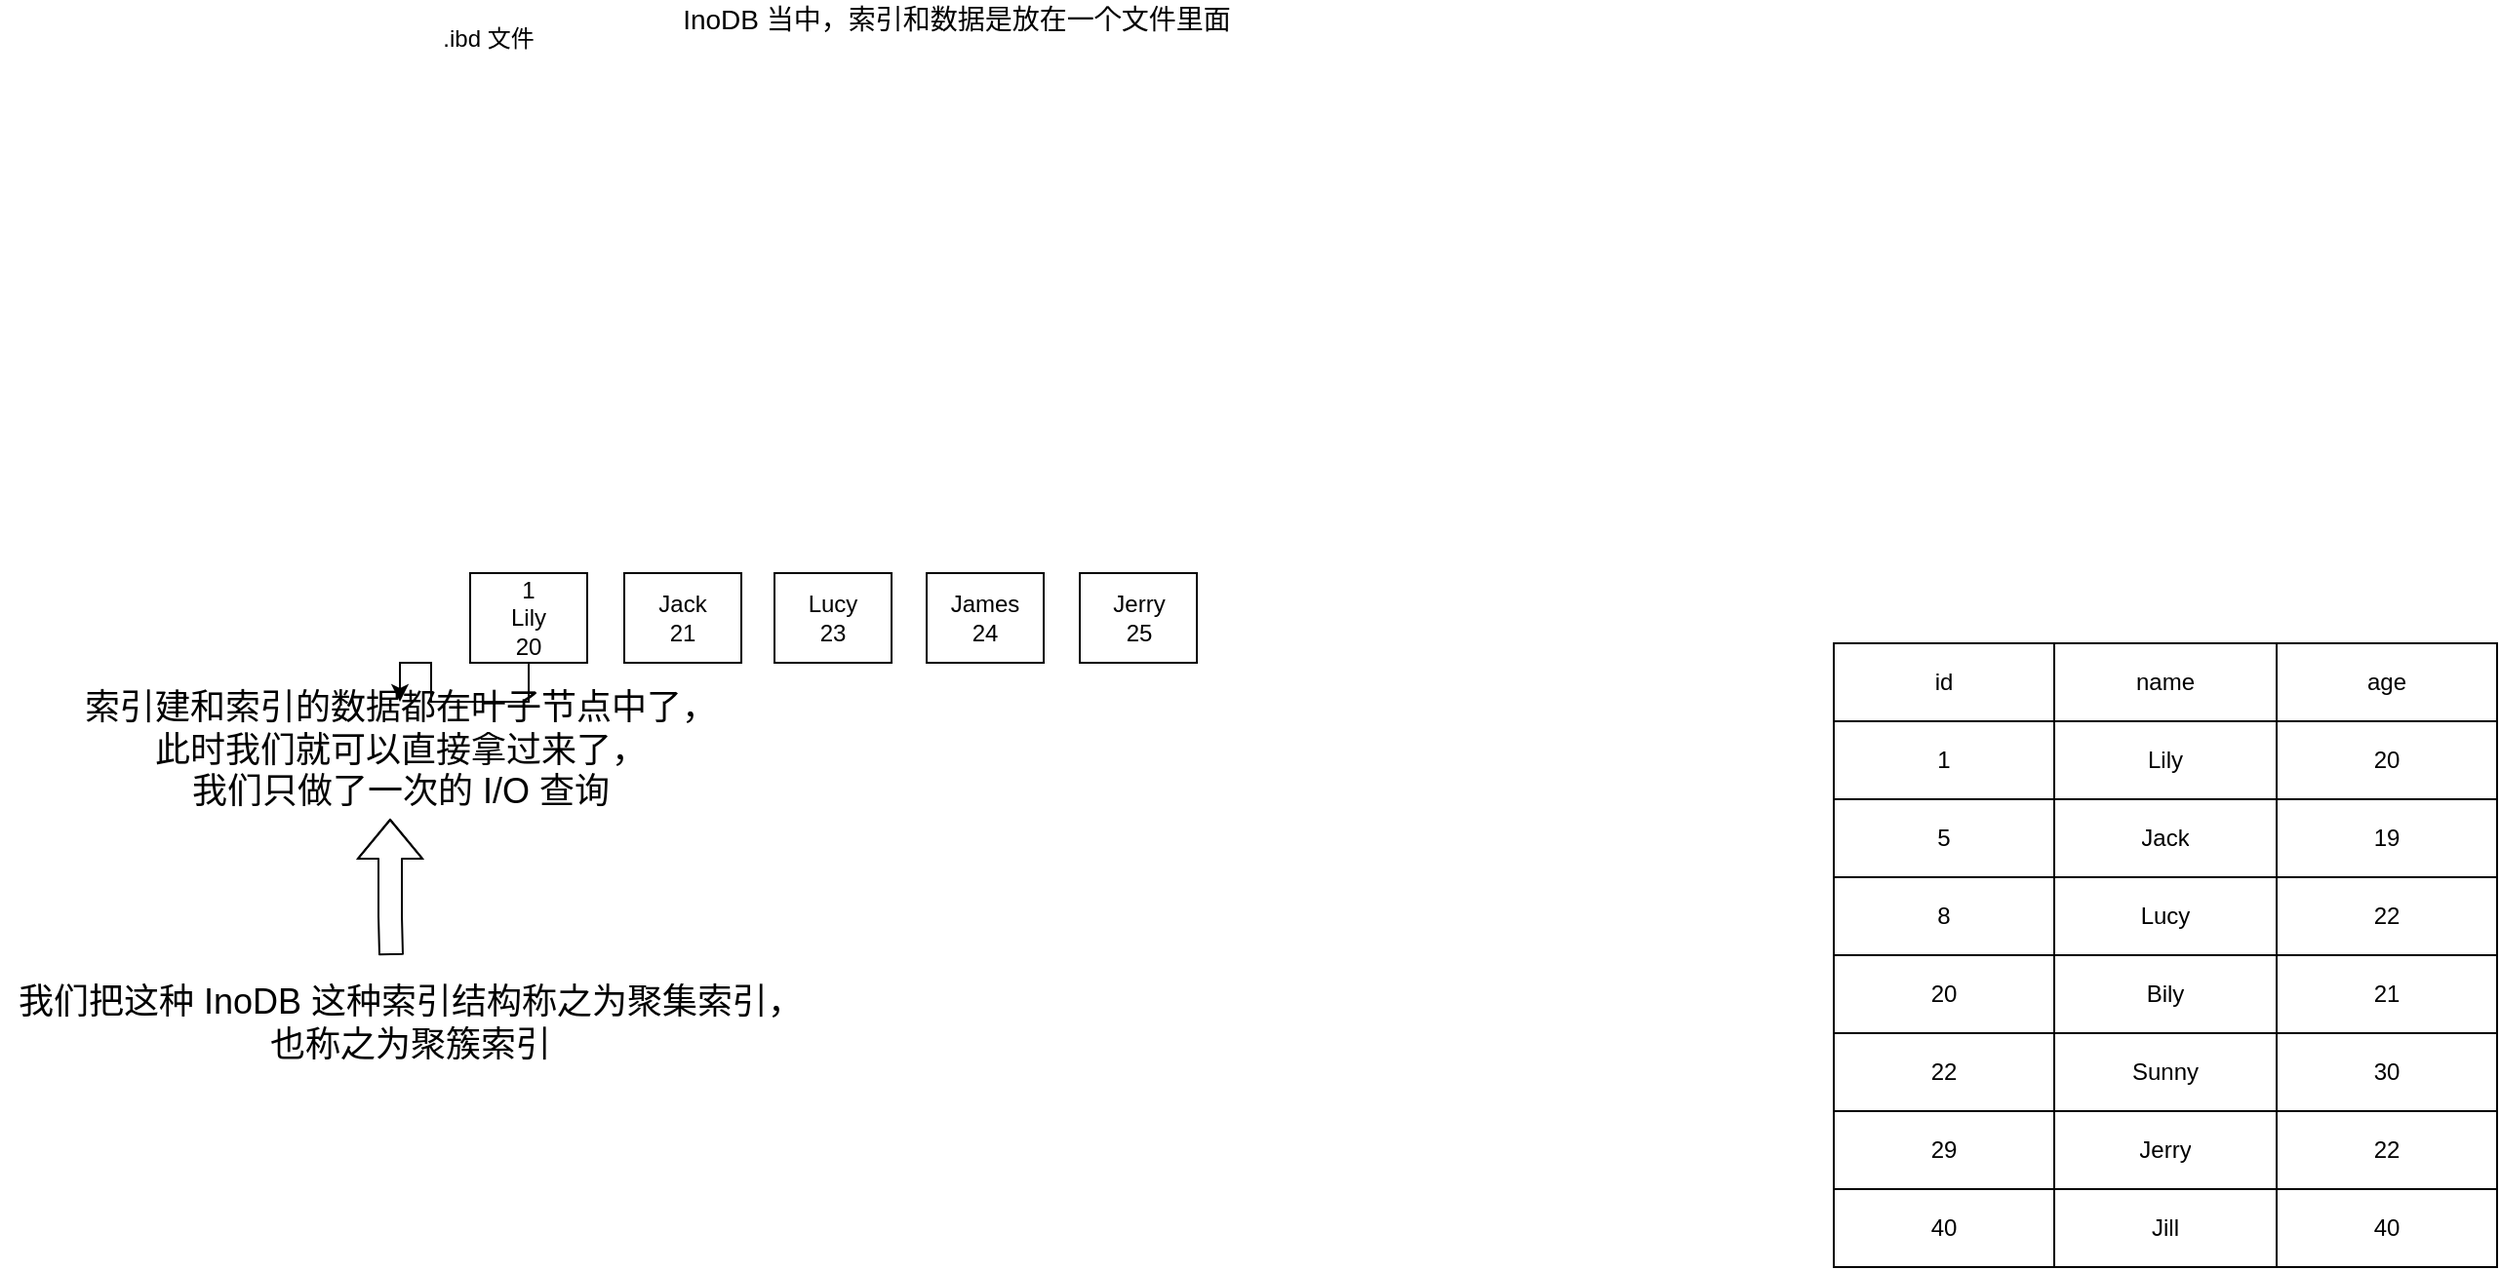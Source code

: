 <mxfile version="14.9.6" type="github">
  <diagram id="NApmNQ1s5vvVXuuh76zr" name="Page-1">
    <mxGraphModel dx="946" dy="515" grid="1" gridSize="10" guides="1" tooltips="1" connect="1" arrows="1" fold="1" page="1" pageScale="1" pageWidth="827" pageHeight="1169" math="0" shadow="0">
      <root>
        <mxCell id="0" />
        <mxCell id="1" parent="0" />
        <mxCell id="cJEVrqif-1ND8tX2NTlo-1" value="" style="shape=image;verticalLabelPosition=bottom;labelBackgroundColor=#ffffff;verticalAlign=top;aspect=fixed;imageAspect=0;image=https://i.loli.net/2021/08/13/6gSBdHnD7qwvKIF.png;" parent="1" vertex="1">
          <mxGeometry x="300" y="110" width="730" height="292" as="geometry" />
        </mxCell>
        <mxCell id="AmkYYKNkuho-mUZ9ye36-1" value="" style="edgeStyle=orthogonalEdgeStyle;rounded=0;orthogonalLoop=1;jettySize=auto;html=1;" edge="1" parent="1" source="cJEVrqif-1ND8tX2NTlo-2" target="cJEVrqif-1ND8tX2NTlo-57">
          <mxGeometry relative="1" as="geometry" />
        </mxCell>
        <mxCell id="cJEVrqif-1ND8tX2NTlo-2" value="1&lt;br&gt;Lily&lt;br&gt;20" style="rounded=0;whiteSpace=wrap;html=1;" parent="1" vertex="1">
          <mxGeometry x="341" y="374" width="60" height="46" as="geometry" />
        </mxCell>
        <mxCell id="cJEVrqif-1ND8tX2NTlo-3" value="Jack&lt;br&gt;21" style="rounded=0;whiteSpace=wrap;html=1;" parent="1" vertex="1">
          <mxGeometry x="420" y="374" width="60" height="46" as="geometry" />
        </mxCell>
        <mxCell id="cJEVrqif-1ND8tX2NTlo-4" value="Lucy&lt;br&gt;23" style="rounded=0;whiteSpace=wrap;html=1;" parent="1" vertex="1">
          <mxGeometry x="497" y="374" width="60" height="46" as="geometry" />
        </mxCell>
        <mxCell id="cJEVrqif-1ND8tX2NTlo-5" value="James&lt;br&gt;24" style="rounded=0;whiteSpace=wrap;html=1;" parent="1" vertex="1">
          <mxGeometry x="575" y="374" width="60" height="46" as="geometry" />
        </mxCell>
        <mxCell id="cJEVrqif-1ND8tX2NTlo-6" value="Jerry&lt;br&gt;25" style="rounded=0;whiteSpace=wrap;html=1;" parent="1" vertex="1">
          <mxGeometry x="653.5" y="374" width="60" height="46" as="geometry" />
        </mxCell>
        <mxCell id="cJEVrqif-1ND8tX2NTlo-7" value="" style="shape=table;html=1;whiteSpace=wrap;startSize=0;container=1;collapsible=0;childLayout=tableLayout;" parent="1" vertex="1">
          <mxGeometry x="1040" y="410" width="340" height="320" as="geometry" />
        </mxCell>
        <mxCell id="cJEVrqif-1ND8tX2NTlo-8" value="" style="shape=partialRectangle;html=1;whiteSpace=wrap;collapsible=0;dropTarget=0;pointerEvents=0;fillColor=none;top=0;left=0;bottom=0;right=0;points=[[0,0.5],[1,0.5]];portConstraint=eastwest;" parent="cJEVrqif-1ND8tX2NTlo-7" vertex="1">
          <mxGeometry width="340" height="40" as="geometry" />
        </mxCell>
        <mxCell id="cJEVrqif-1ND8tX2NTlo-9" value="id" style="shape=partialRectangle;html=1;whiteSpace=wrap;connectable=0;fillColor=none;top=0;left=0;bottom=0;right=0;overflow=hidden;pointerEvents=1;" parent="cJEVrqif-1ND8tX2NTlo-8" vertex="1">
          <mxGeometry width="113" height="40" as="geometry" />
        </mxCell>
        <mxCell id="cJEVrqif-1ND8tX2NTlo-10" value="name" style="shape=partialRectangle;html=1;whiteSpace=wrap;connectable=0;fillColor=none;top=0;left=0;bottom=0;right=0;overflow=hidden;pointerEvents=1;" parent="cJEVrqif-1ND8tX2NTlo-8" vertex="1">
          <mxGeometry x="113" width="114" height="40" as="geometry" />
        </mxCell>
        <mxCell id="cJEVrqif-1ND8tX2NTlo-11" value="age" style="shape=partialRectangle;html=1;whiteSpace=wrap;connectable=0;fillColor=none;top=0;left=0;bottom=0;right=0;overflow=hidden;pointerEvents=1;" parent="cJEVrqif-1ND8tX2NTlo-8" vertex="1">
          <mxGeometry x="227" width="113" height="40" as="geometry" />
        </mxCell>
        <mxCell id="cJEVrqif-1ND8tX2NTlo-12" value="" style="shape=partialRectangle;html=1;whiteSpace=wrap;collapsible=0;dropTarget=0;pointerEvents=0;fillColor=none;top=0;left=0;bottom=0;right=0;points=[[0,0.5],[1,0.5]];portConstraint=eastwest;" parent="cJEVrqif-1ND8tX2NTlo-7" vertex="1">
          <mxGeometry y="40" width="340" height="40" as="geometry" />
        </mxCell>
        <mxCell id="cJEVrqif-1ND8tX2NTlo-13" value="1" style="shape=partialRectangle;html=1;whiteSpace=wrap;connectable=0;fillColor=none;top=0;left=0;bottom=0;right=0;overflow=hidden;pointerEvents=1;" parent="cJEVrqif-1ND8tX2NTlo-12" vertex="1">
          <mxGeometry width="113" height="40" as="geometry" />
        </mxCell>
        <mxCell id="cJEVrqif-1ND8tX2NTlo-14" value="Lily" style="shape=partialRectangle;html=1;whiteSpace=wrap;connectable=0;fillColor=none;top=0;left=0;bottom=0;right=0;overflow=hidden;pointerEvents=1;" parent="cJEVrqif-1ND8tX2NTlo-12" vertex="1">
          <mxGeometry x="113" width="114" height="40" as="geometry" />
        </mxCell>
        <mxCell id="cJEVrqif-1ND8tX2NTlo-15" value="20" style="shape=partialRectangle;html=1;whiteSpace=wrap;connectable=0;fillColor=none;top=0;left=0;bottom=0;right=0;overflow=hidden;pointerEvents=1;" parent="cJEVrqif-1ND8tX2NTlo-12" vertex="1">
          <mxGeometry x="227" width="113" height="40" as="geometry" />
        </mxCell>
        <mxCell id="cJEVrqif-1ND8tX2NTlo-35" value="" style="shape=partialRectangle;html=1;whiteSpace=wrap;collapsible=0;dropTarget=0;pointerEvents=0;fillColor=none;top=0;left=0;bottom=0;right=0;points=[[0,0.5],[1,0.5]];portConstraint=eastwest;" parent="cJEVrqif-1ND8tX2NTlo-7" vertex="1">
          <mxGeometry y="80" width="340" height="40" as="geometry" />
        </mxCell>
        <mxCell id="cJEVrqif-1ND8tX2NTlo-36" value="5" style="shape=partialRectangle;html=1;whiteSpace=wrap;connectable=0;fillColor=none;top=0;left=0;bottom=0;right=0;overflow=hidden;pointerEvents=1;" parent="cJEVrqif-1ND8tX2NTlo-35" vertex="1">
          <mxGeometry width="113" height="40" as="geometry" />
        </mxCell>
        <mxCell id="cJEVrqif-1ND8tX2NTlo-37" value="Jack" style="shape=partialRectangle;html=1;whiteSpace=wrap;connectable=0;fillColor=none;top=0;left=0;bottom=0;right=0;overflow=hidden;pointerEvents=1;" parent="cJEVrqif-1ND8tX2NTlo-35" vertex="1">
          <mxGeometry x="113" width="114" height="40" as="geometry" />
        </mxCell>
        <mxCell id="cJEVrqif-1ND8tX2NTlo-38" value="19" style="shape=partialRectangle;html=1;whiteSpace=wrap;connectable=0;fillColor=none;top=0;left=0;bottom=0;right=0;overflow=hidden;pointerEvents=1;" parent="cJEVrqif-1ND8tX2NTlo-35" vertex="1">
          <mxGeometry x="227" width="113" height="40" as="geometry" />
        </mxCell>
        <mxCell id="cJEVrqif-1ND8tX2NTlo-16" value="" style="shape=partialRectangle;html=1;whiteSpace=wrap;collapsible=0;dropTarget=0;pointerEvents=0;fillColor=none;top=0;left=0;bottom=0;right=0;points=[[0,0.5],[1,0.5]];portConstraint=eastwest;" parent="cJEVrqif-1ND8tX2NTlo-7" vertex="1">
          <mxGeometry y="120" width="340" height="40" as="geometry" />
        </mxCell>
        <mxCell id="cJEVrqif-1ND8tX2NTlo-17" value="8" style="shape=partialRectangle;html=1;whiteSpace=wrap;connectable=0;fillColor=none;top=0;left=0;bottom=0;right=0;overflow=hidden;pointerEvents=1;" parent="cJEVrqif-1ND8tX2NTlo-16" vertex="1">
          <mxGeometry width="113" height="40" as="geometry" />
        </mxCell>
        <mxCell id="cJEVrqif-1ND8tX2NTlo-18" value="Lucy" style="shape=partialRectangle;html=1;whiteSpace=wrap;connectable=0;fillColor=none;top=0;left=0;bottom=0;right=0;overflow=hidden;pointerEvents=1;" parent="cJEVrqif-1ND8tX2NTlo-16" vertex="1">
          <mxGeometry x="113" width="114" height="40" as="geometry" />
        </mxCell>
        <mxCell id="cJEVrqif-1ND8tX2NTlo-19" value="22" style="shape=partialRectangle;html=1;whiteSpace=wrap;connectable=0;fillColor=none;top=0;left=0;bottom=0;right=0;overflow=hidden;pointerEvents=1;" parent="cJEVrqif-1ND8tX2NTlo-16" vertex="1">
          <mxGeometry x="227" width="113" height="40" as="geometry" />
        </mxCell>
        <mxCell id="cJEVrqif-1ND8tX2NTlo-39" value="" style="shape=partialRectangle;html=1;whiteSpace=wrap;collapsible=0;dropTarget=0;pointerEvents=0;fillColor=none;top=0;left=0;bottom=0;right=0;points=[[0,0.5],[1,0.5]];portConstraint=eastwest;" parent="cJEVrqif-1ND8tX2NTlo-7" vertex="1">
          <mxGeometry y="160" width="340" height="40" as="geometry" />
        </mxCell>
        <mxCell id="cJEVrqif-1ND8tX2NTlo-40" value="20" style="shape=partialRectangle;html=1;whiteSpace=wrap;connectable=0;fillColor=none;top=0;left=0;bottom=0;right=0;overflow=hidden;pointerEvents=1;" parent="cJEVrqif-1ND8tX2NTlo-39" vertex="1">
          <mxGeometry width="113" height="40" as="geometry" />
        </mxCell>
        <mxCell id="cJEVrqif-1ND8tX2NTlo-41" value="Bily" style="shape=partialRectangle;html=1;whiteSpace=wrap;connectable=0;fillColor=none;top=0;left=0;bottom=0;right=0;overflow=hidden;pointerEvents=1;" parent="cJEVrqif-1ND8tX2NTlo-39" vertex="1">
          <mxGeometry x="113" width="114" height="40" as="geometry" />
        </mxCell>
        <mxCell id="cJEVrqif-1ND8tX2NTlo-42" value="21" style="shape=partialRectangle;html=1;whiteSpace=wrap;connectable=0;fillColor=none;top=0;left=0;bottom=0;right=0;overflow=hidden;pointerEvents=1;" parent="cJEVrqif-1ND8tX2NTlo-39" vertex="1">
          <mxGeometry x="227" width="113" height="40" as="geometry" />
        </mxCell>
        <mxCell id="cJEVrqif-1ND8tX2NTlo-43" value="" style="shape=partialRectangle;html=1;whiteSpace=wrap;collapsible=0;dropTarget=0;pointerEvents=0;fillColor=none;top=0;left=0;bottom=0;right=0;points=[[0,0.5],[1,0.5]];portConstraint=eastwest;" parent="cJEVrqif-1ND8tX2NTlo-7" vertex="1">
          <mxGeometry y="200" width="340" height="40" as="geometry" />
        </mxCell>
        <mxCell id="cJEVrqif-1ND8tX2NTlo-44" value="22" style="shape=partialRectangle;html=1;whiteSpace=wrap;connectable=0;fillColor=none;top=0;left=0;bottom=0;right=0;overflow=hidden;pointerEvents=1;" parent="cJEVrqif-1ND8tX2NTlo-43" vertex="1">
          <mxGeometry width="113" height="40" as="geometry" />
        </mxCell>
        <mxCell id="cJEVrqif-1ND8tX2NTlo-45" value="Sunny" style="shape=partialRectangle;html=1;whiteSpace=wrap;connectable=0;fillColor=none;top=0;left=0;bottom=0;right=0;overflow=hidden;pointerEvents=1;" parent="cJEVrqif-1ND8tX2NTlo-43" vertex="1">
          <mxGeometry x="113" width="114" height="40" as="geometry" />
        </mxCell>
        <mxCell id="cJEVrqif-1ND8tX2NTlo-46" value="30" style="shape=partialRectangle;html=1;whiteSpace=wrap;connectable=0;fillColor=none;top=0;left=0;bottom=0;right=0;overflow=hidden;pointerEvents=1;" parent="cJEVrqif-1ND8tX2NTlo-43" vertex="1">
          <mxGeometry x="227" width="113" height="40" as="geometry" />
        </mxCell>
        <mxCell id="cJEVrqif-1ND8tX2NTlo-47" value="" style="shape=partialRectangle;html=1;whiteSpace=wrap;collapsible=0;dropTarget=0;pointerEvents=0;fillColor=none;top=0;left=0;bottom=0;right=0;points=[[0,0.5],[1,0.5]];portConstraint=eastwest;" parent="cJEVrqif-1ND8tX2NTlo-7" vertex="1">
          <mxGeometry y="240" width="340" height="40" as="geometry" />
        </mxCell>
        <mxCell id="cJEVrqif-1ND8tX2NTlo-48" value="29" style="shape=partialRectangle;html=1;whiteSpace=wrap;connectable=0;fillColor=none;top=0;left=0;bottom=0;right=0;overflow=hidden;pointerEvents=1;" parent="cJEVrqif-1ND8tX2NTlo-47" vertex="1">
          <mxGeometry width="113" height="40" as="geometry" />
        </mxCell>
        <mxCell id="cJEVrqif-1ND8tX2NTlo-49" value="Jerry" style="shape=partialRectangle;html=1;whiteSpace=wrap;connectable=0;fillColor=none;top=0;left=0;bottom=0;right=0;overflow=hidden;pointerEvents=1;" parent="cJEVrqif-1ND8tX2NTlo-47" vertex="1">
          <mxGeometry x="113" width="114" height="40" as="geometry" />
        </mxCell>
        <mxCell id="cJEVrqif-1ND8tX2NTlo-50" value="22" style="shape=partialRectangle;html=1;whiteSpace=wrap;connectable=0;fillColor=none;top=0;left=0;bottom=0;right=0;overflow=hidden;pointerEvents=1;" parent="cJEVrqif-1ND8tX2NTlo-47" vertex="1">
          <mxGeometry x="227" width="113" height="40" as="geometry" />
        </mxCell>
        <mxCell id="cJEVrqif-1ND8tX2NTlo-51" value="" style="shape=partialRectangle;html=1;whiteSpace=wrap;collapsible=0;dropTarget=0;pointerEvents=0;fillColor=none;top=0;left=0;bottom=0;right=0;points=[[0,0.5],[1,0.5]];portConstraint=eastwest;" parent="cJEVrqif-1ND8tX2NTlo-7" vertex="1">
          <mxGeometry y="280" width="340" height="40" as="geometry" />
        </mxCell>
        <mxCell id="cJEVrqif-1ND8tX2NTlo-52" value="40" style="shape=partialRectangle;html=1;whiteSpace=wrap;connectable=0;fillColor=none;top=0;left=0;bottom=0;right=0;overflow=hidden;pointerEvents=1;" parent="cJEVrqif-1ND8tX2NTlo-51" vertex="1">
          <mxGeometry width="113" height="40" as="geometry" />
        </mxCell>
        <mxCell id="cJEVrqif-1ND8tX2NTlo-53" value="Jill" style="shape=partialRectangle;html=1;whiteSpace=wrap;connectable=0;fillColor=none;top=0;left=0;bottom=0;right=0;overflow=hidden;pointerEvents=1;" parent="cJEVrqif-1ND8tX2NTlo-51" vertex="1">
          <mxGeometry x="113" width="114" height="40" as="geometry" />
        </mxCell>
        <mxCell id="cJEVrqif-1ND8tX2NTlo-54" value="40" style="shape=partialRectangle;html=1;whiteSpace=wrap;connectable=0;fillColor=none;top=0;left=0;bottom=0;right=0;overflow=hidden;pointerEvents=1;" parent="cJEVrqif-1ND8tX2NTlo-51" vertex="1">
          <mxGeometry x="227" width="113" height="40" as="geometry" />
        </mxCell>
        <mxCell id="cJEVrqif-1ND8tX2NTlo-55" value="&lt;font style=&quot;font-size: 14px&quot;&gt;InoDB 当中，索引和数据是放在一个文件里面&lt;/font&gt;" style="text;html=1;align=center;verticalAlign=middle;resizable=0;points=[];autosize=1;strokeColor=none;" parent="1" vertex="1">
          <mxGeometry x="440" y="80" width="300" height="20" as="geometry" />
        </mxCell>
        <mxCell id="cJEVrqif-1ND8tX2NTlo-56" value=".ibd 文件" style="text;html=1;align=center;verticalAlign=middle;resizable=0;points=[];autosize=1;strokeColor=none;" parent="1" vertex="1">
          <mxGeometry x="320" y="90" width="60" height="20" as="geometry" />
        </mxCell>
        <mxCell id="cJEVrqif-1ND8tX2NTlo-57" value="&lt;font&gt;&lt;font style=&quot;font-size: 18px&quot;&gt;索引建和索引的数据都在叶子节点中了，&lt;br&gt;此时我们就可以直接拿过来了，&lt;br&gt;我们只做了一次的 I/O 查询&lt;/font&gt;&lt;br&gt;&lt;/font&gt;" style="text;html=1;align=center;verticalAlign=middle;resizable=0;points=[];autosize=1;strokeColor=none;" parent="1" vertex="1">
          <mxGeometry x="135" y="440" width="340" height="50" as="geometry" />
        </mxCell>
        <mxCell id="cJEVrqif-1ND8tX2NTlo-58" value="" style="shape=flexArrow;endArrow=classic;html=1;width=12;endSize=6.33;" parent="1" edge="1">
          <mxGeometry width="50" height="50" relative="1" as="geometry">
            <mxPoint x="300.5" y="570" as="sourcePoint" />
            <mxPoint x="300" y="500" as="targetPoint" />
            <Array as="points">
              <mxPoint x="300" y="550" />
            </Array>
          </mxGeometry>
        </mxCell>
        <mxCell id="cJEVrqif-1ND8tX2NTlo-59" value="&lt;font style=&quot;font-size: 18px&quot;&gt;我们把这种 InoDB 这种索引结构称之为聚集索引，&lt;br&gt;也称之为聚簇索引&lt;br&gt;&lt;/font&gt;" style="text;html=1;align=center;verticalAlign=middle;resizable=0;points=[];autosize=1;strokeColor=none;" parent="1" vertex="1">
          <mxGeometry x="100" y="585" width="420" height="40" as="geometry" />
        </mxCell>
      </root>
    </mxGraphModel>
  </diagram>
</mxfile>

